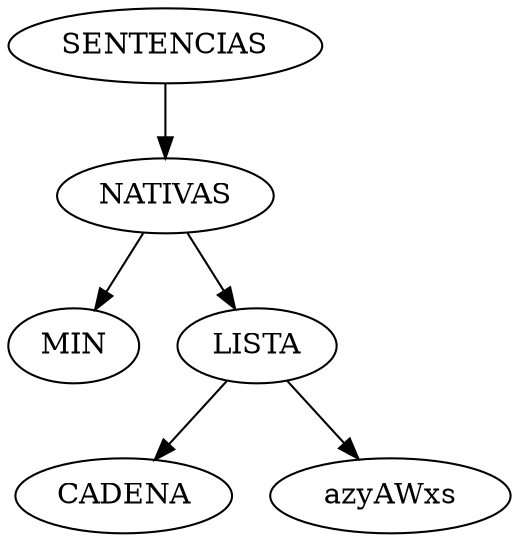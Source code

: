 digraph arbol{nodo16661168 [label="SENTENCIAS"];
nodo16661168 ->nodo21224304;
nodo21224304 [label="NATIVAS"];
nodo21224304 ->nodo21224336;
nodo21224336 [label="MIN"];
nodo21224304 ->nodo21123648;
nodo21123648 [label="LISTA"];
nodo21123648 ->nodo21224240;
nodo21224240 [label="CADENA"];
nodo21123648 ->nodo21224272;
nodo21224272 [label=" azyAWxs "];
}